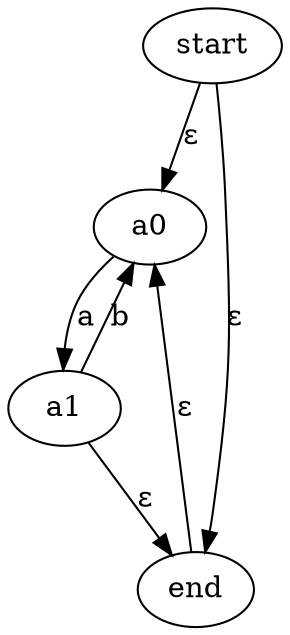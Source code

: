 digraph union {
a0 -> a1 [label=a];
a1 -> a0 [label=b];
start -> a0 [label=ε]; 
a1 -> end [label=ε]; 
start -> end [label=ε]; 
end -> a0 [label=ε]; 
}
